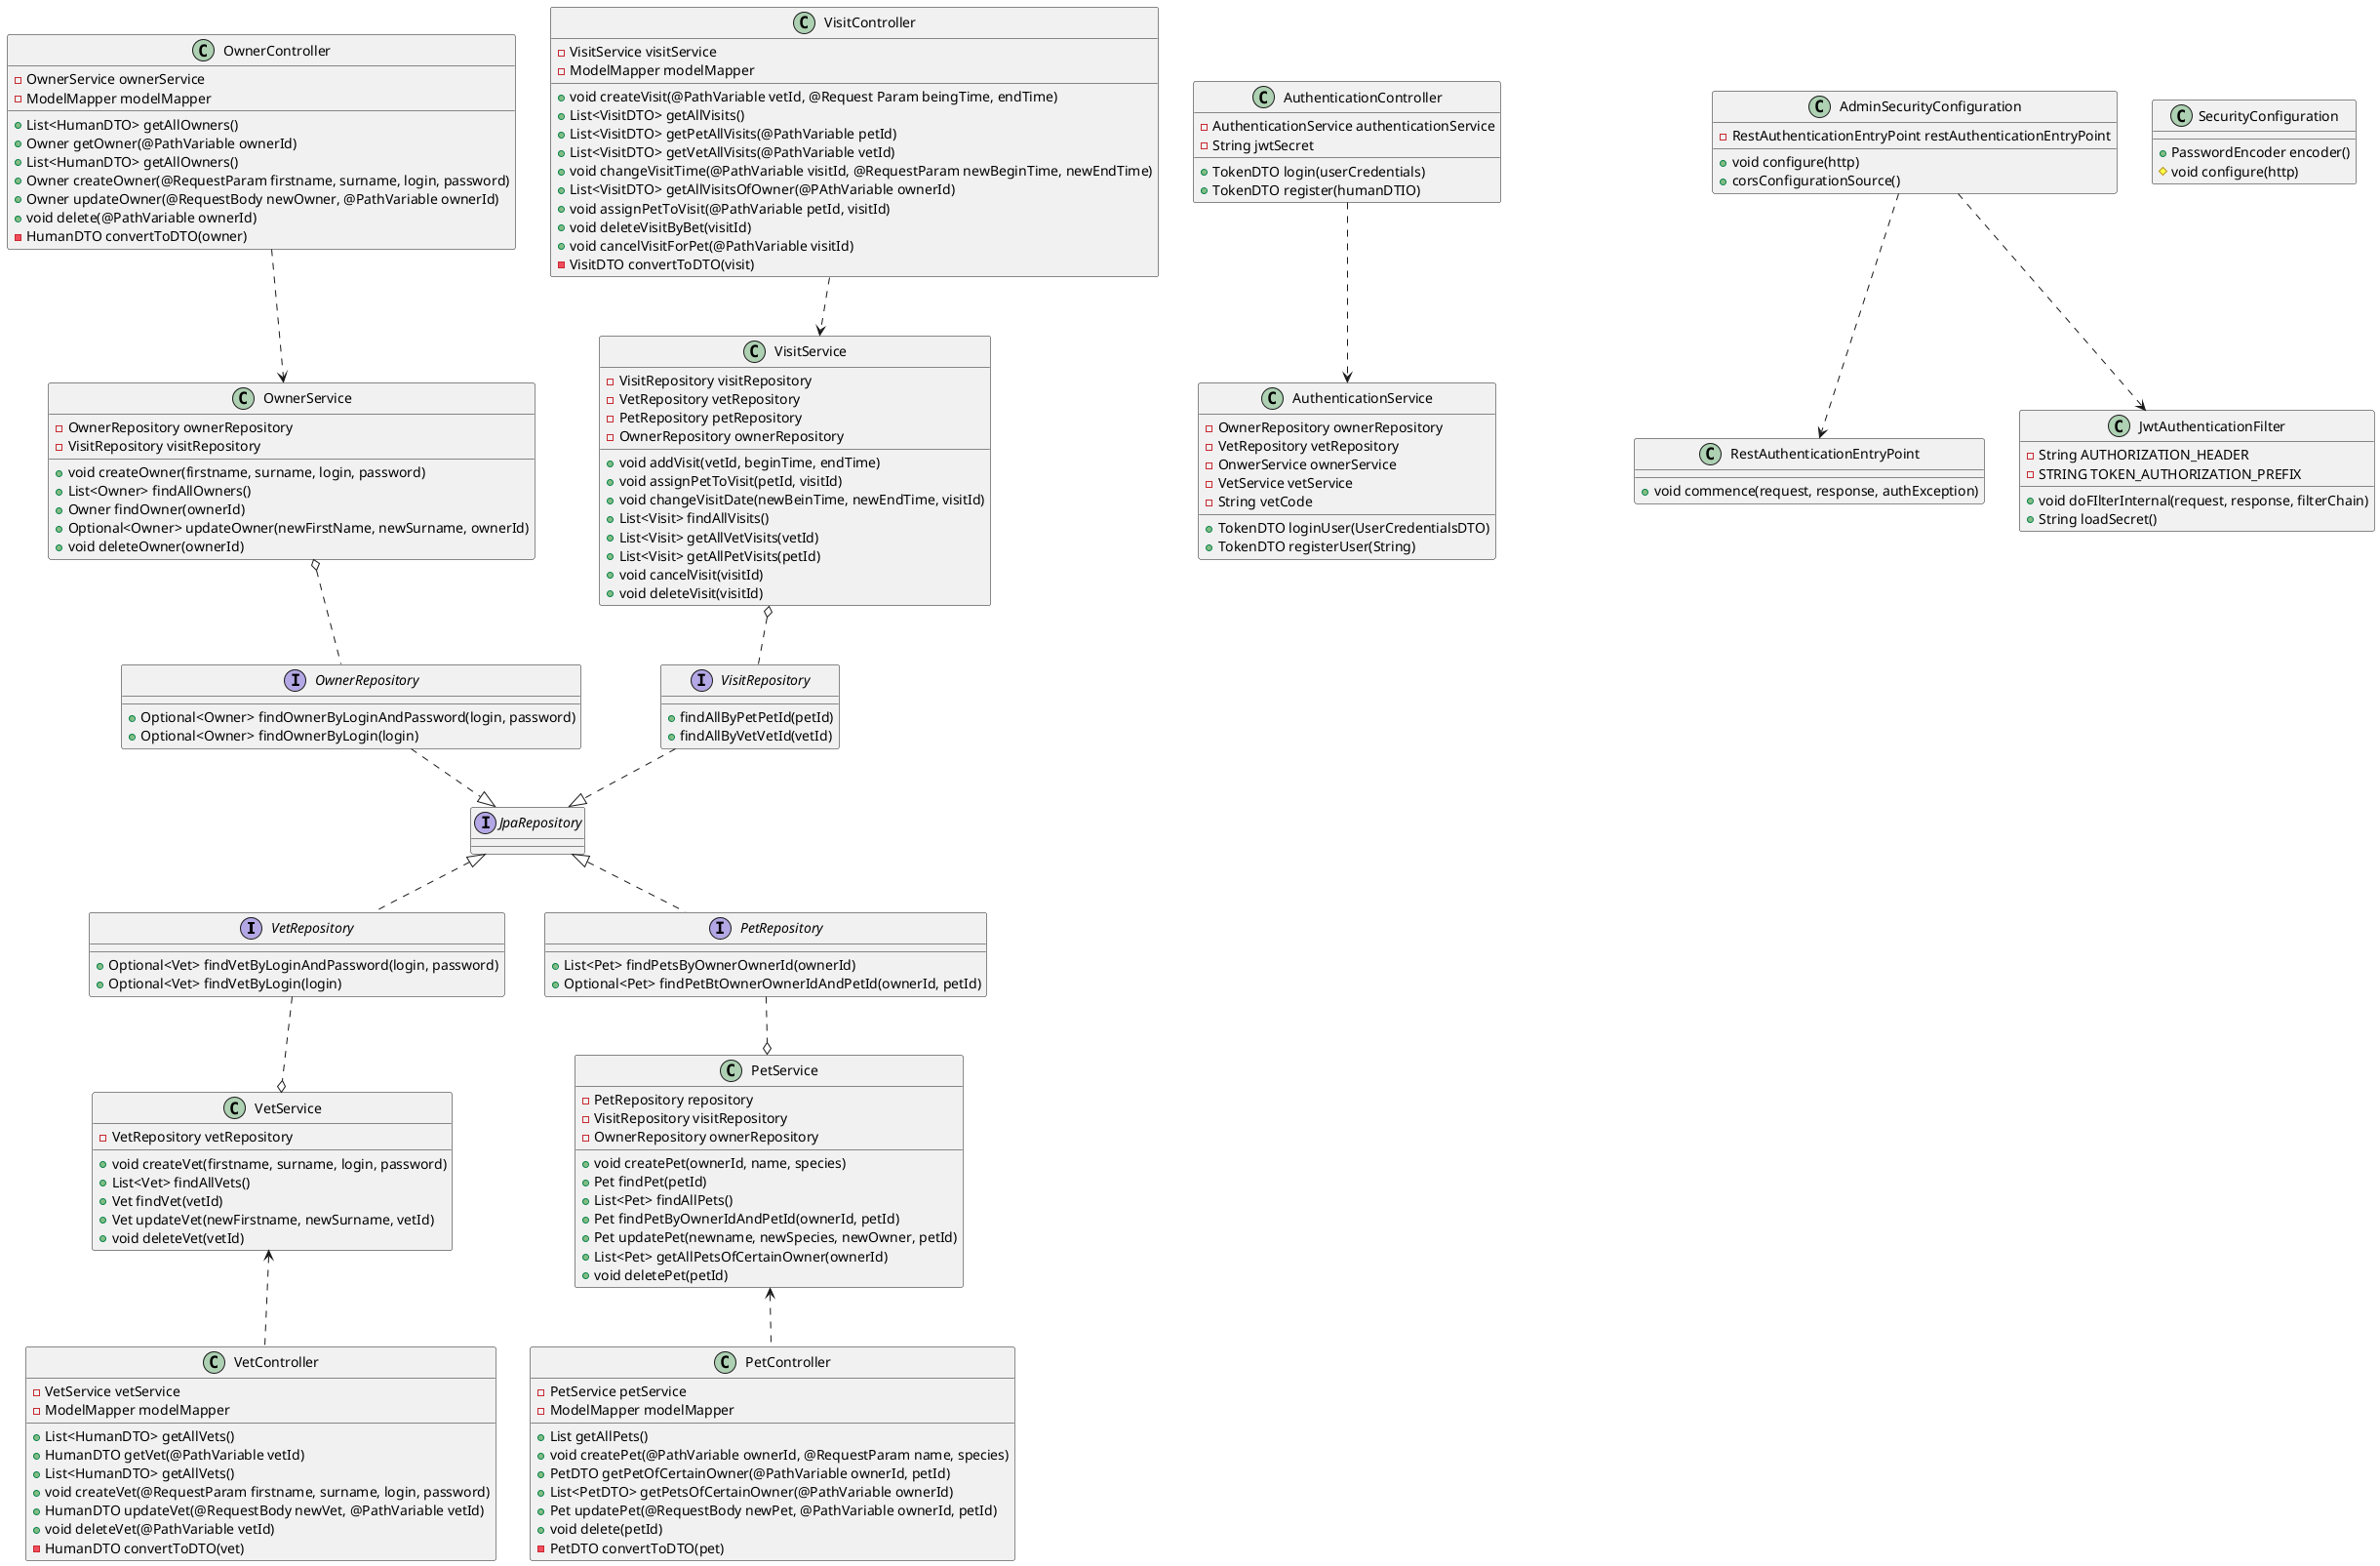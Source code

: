 @startuml PetClinic


' abstract Human{
'     -String firstname
'     -String surname
'     -String login
'     -String password
' }

' entity Owner extends Human {
'     -Long ownerId
'     -List<Pet> pets
' }

' entity Vet extends Human {
'     -Long vetId
'     -List<Visit> visits
' }

' entity Visit {
'     -Long visitId
'     -LocalDateTime beginTime
'     -LocalDateTime endTime
'     -Vet vet
'     -Pet pet
' }

' entity Pet {
'     -Long petId
'     -String name
'     -String species
'     -List<Visit> visits
'     -Owner owner
' }

interface VetRepository{
    +Optional<Vet> findVetByLoginAndPassword(login, password)
    +Optional<Vet> findVetByLogin(login)
} 
interface PetRepository{
    +List<Pet> findPetsByOwnerOwnerId(ownerId)
    +Optional<Pet> findPetBtOwnerOwnerIdAndPetId(ownerId, petId)
} 
interface OwnerRepository{
    +Optional<Owner> findOwnerByLoginAndPassword(login, password)
    +Optional<Owner> findOwnerByLogin(login)
}
interface VisitRepository{
    +findAllByPetPetId(petId)
    +findAllByVetVetId(vetId)
}
interface JpaRepository

JpaRepository <|.. VetRepository
JpaRepository <|.. PetRepository
OwnerRepository ..|> JpaRepository
VisitRepository ..|> JpaRepository

PetRepository ..o PetService
VetRepository ..o VetService
OwnerService o.. OwnerRepository
VisitService o.. VisitRepository

PetService <.. PetController
VetService <.. VetController
OwnerController ..> OwnerService
VisitController ..> VisitService
AuthenticationController ..> AuthenticationService
AdminSecurityConfiguration ..> RestAuthenticationEntryPoint
AdminSecurityConfiguration ..> JwtAuthenticationFilter


' Pet "1..1" - Visit
' Vet "1..1" - Visit
' Pet -* Human
' Visit <.. Human


class OwnerService {
    -OwnerRepository ownerRepository
    -VisitRepository visitRepository
    +void createOwner(firstname, surname, login, password)
    +List<Owner> findAllOwners()
    +Owner findOwner(ownerId)
    +Optional<Owner> updateOwner(newFirstName, newSurname, ownerId)
    +void deleteOwner(ownerId)
}

class PetService {
    -PetRepository repository
    -VisitRepository visitRepository
    -OwnerRepository ownerRepository
    +void createPet(ownerId, name, species)
    +Pet findPet(petId)
    +List<Pet> findAllPets()
    +Pet findPetByOwnerIdAndPetId(ownerId, petId)
    +Pet updatePet(newname, newSpecies, newOwner, petId)
    +List<Pet> getAllPetsOfCertainOwner(ownerId)
    +void deletePet(petId)
}

class VetService {
    -VetRepository vetRepository
    +void createVet(firstname, surname, login, password)
    +List<Vet> findAllVets()
    +Vet findVet(vetId)
    +Vet updateVet(newFirstname, newSurname, vetId)
    +void deleteVet(vetId)
}

class VisitService {
    -VisitRepository visitRepository
    -VetRepository vetRepository
    -PetRepository petRepository
    -OwnerRepository ownerRepository
    +void addVisit(vetId, beginTime, endTime)
    +void assignPetToVisit(petId, visitId)
    +void changeVisitDate(newBeinTime, newEndTime, visitId)
    +List<Visit> findAllVisits()
    +List<Visit> getAllVetVisits(vetId)
    +List<Visit> getAllPetVisits(petId)
    +void cancelVisit(visitId)
    +void deleteVisit(visitId)
}

class AuthenticationService{
- OwnerRepository ownerRepository
- VetRepository vetRepository
- OnwerService ownerService
- VetService vetService
- String vetCode
+ TokenDTO loginUser(UserCredentialsDTO)
+ TokenDTO registerUser(String)
}

class OwnerController {
    -OwnerService ownerService
    -ModelMapper modelMapper
    +List<HumanDTO> getAllOwners()
    +Owner getOwner(@PathVariable ownerId)
    +List<HumanDTO> getAllOwners()
    +Owner createOwner(@RequestParam firstname, surname, login, password)
    +Owner updateOwner(@RequestBody newOwner, @PathVariable ownerId)
    +void delete(@PathVariable ownerId)
    -HumanDTO convertToDTO(owner)
}

class PetController {
    -PetService petService
    -ModelMapper modelMapper
    +List getAllPets()
    +void createPet(@PathVariable ownerId, @RequestParam name, species)
    +PetDTO getPetOfCertainOwner(@PathVariable ownerId, petId)
    +List<PetDTO> getPetsOfCertainOwner(@PathVariable ownerId)
    +Pet updatePet(@RequestBody newPet, @PathVariable ownerId, petId)
    +void delete(petId)
    -PetDTO convertToDTO(pet)
}

class VisitController {
    -VisitService visitService
    -ModelMapper modelMapper
    +void createVisit(@PathVariable vetId, @Request Param beingTime, endTime)
    +List<VisitDTO> getAllVisits()
    +List<VisitDTO> getPetAllVisits(@PathVariable petId)
    +List<VisitDTO> getVetAllVisits(@PathVariable vetId)
    +void changeVisitTime(@PathVariable visitId, @RequestParam newBeginTime, newEndTime)
    +List<VisitDTO> getAllVisitsOfOwner(@PAthVariable ownerId)
    +void assignPetToVisit(@PathVariable petId, visitId)
    +void deleteVisitByBet(visitId)
    +void cancelVisitForPet(@PathVariable visitId)
    -VisitDTO convertToDTO(visit)
}
class VetController {
    -VetService vetService
    -ModelMapper modelMapper
    +List<HumanDTO> getAllVets()
    +HumanDTO getVet(@PathVariable vetId)
    +List<HumanDTO> getAllVets()
    +void createVet(@RequestParam firstname, surname, login, password)
    +HumanDTO updateVet(@RequestBody newVet, @PathVariable vetId)
    +void deleteVet(@PathVariable vetId)
    -HumanDTO convertToDTO(vet)
}

class AuthenticationController{
- AuthenticationService authenticationService
- String jwtSecret
+ TokenDTO login(userCredentials)
+ TokenDTO register(humanDTIO)
}



class AdminSecurityConfiguration{
    -RestAuthenticationEntryPoint restAuthenticationEntryPoint
    +void configure(http)
    +corsConfigurationSource() 
}

class JwtAuthenticationFilter{
    -String AUTHORIZATION_HEADER
    -STRING TOKEN_AUTHORIZATION_PREFIX
    +void doFIlterInternal(request, response, filterChain)
    +String loadSecret()
}

class RestAuthenticationEntryPoint{
    +void commence(request, response, authException)
}

class SecurityConfiguration{
    +PasswordEncoder encoder()
    #void configure(http)
}



@enduml
